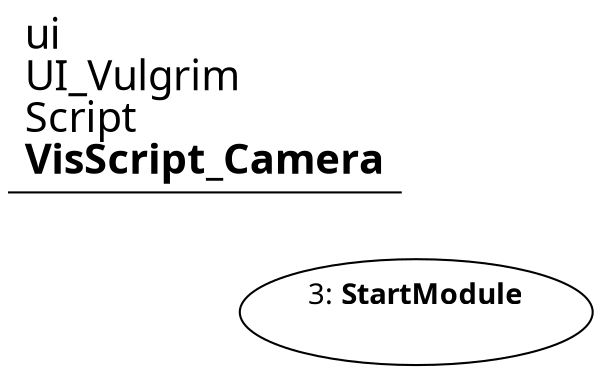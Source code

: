 digraph {
    layout = fdp;
    overlap = prism;
    sep = "+16";
    splines = spline;

    node [ shape = box ];

    graph [ fontname = "Segoe UI" ];
    node [ fontname = "Segoe UI" ];
    edge [ fontname = "Segoe UI" ];

    3 [ label = <3: <b>StartModule</b><br/><br/>> ];
    3 [ shape = oval ]
    3 [ pos = "0.21000001,-0.047000002!" ];

    title [ pos = "0.209,-0.046000004!" ];
    title [ shape = underline ];
    title [ label = <<font point-size="20">ui<br align="left"/>UI_Vulgrim<br align="left"/>Script<br align="left"/><b>VisScript_Camera</b><br align="left"/></font>> ];
}
